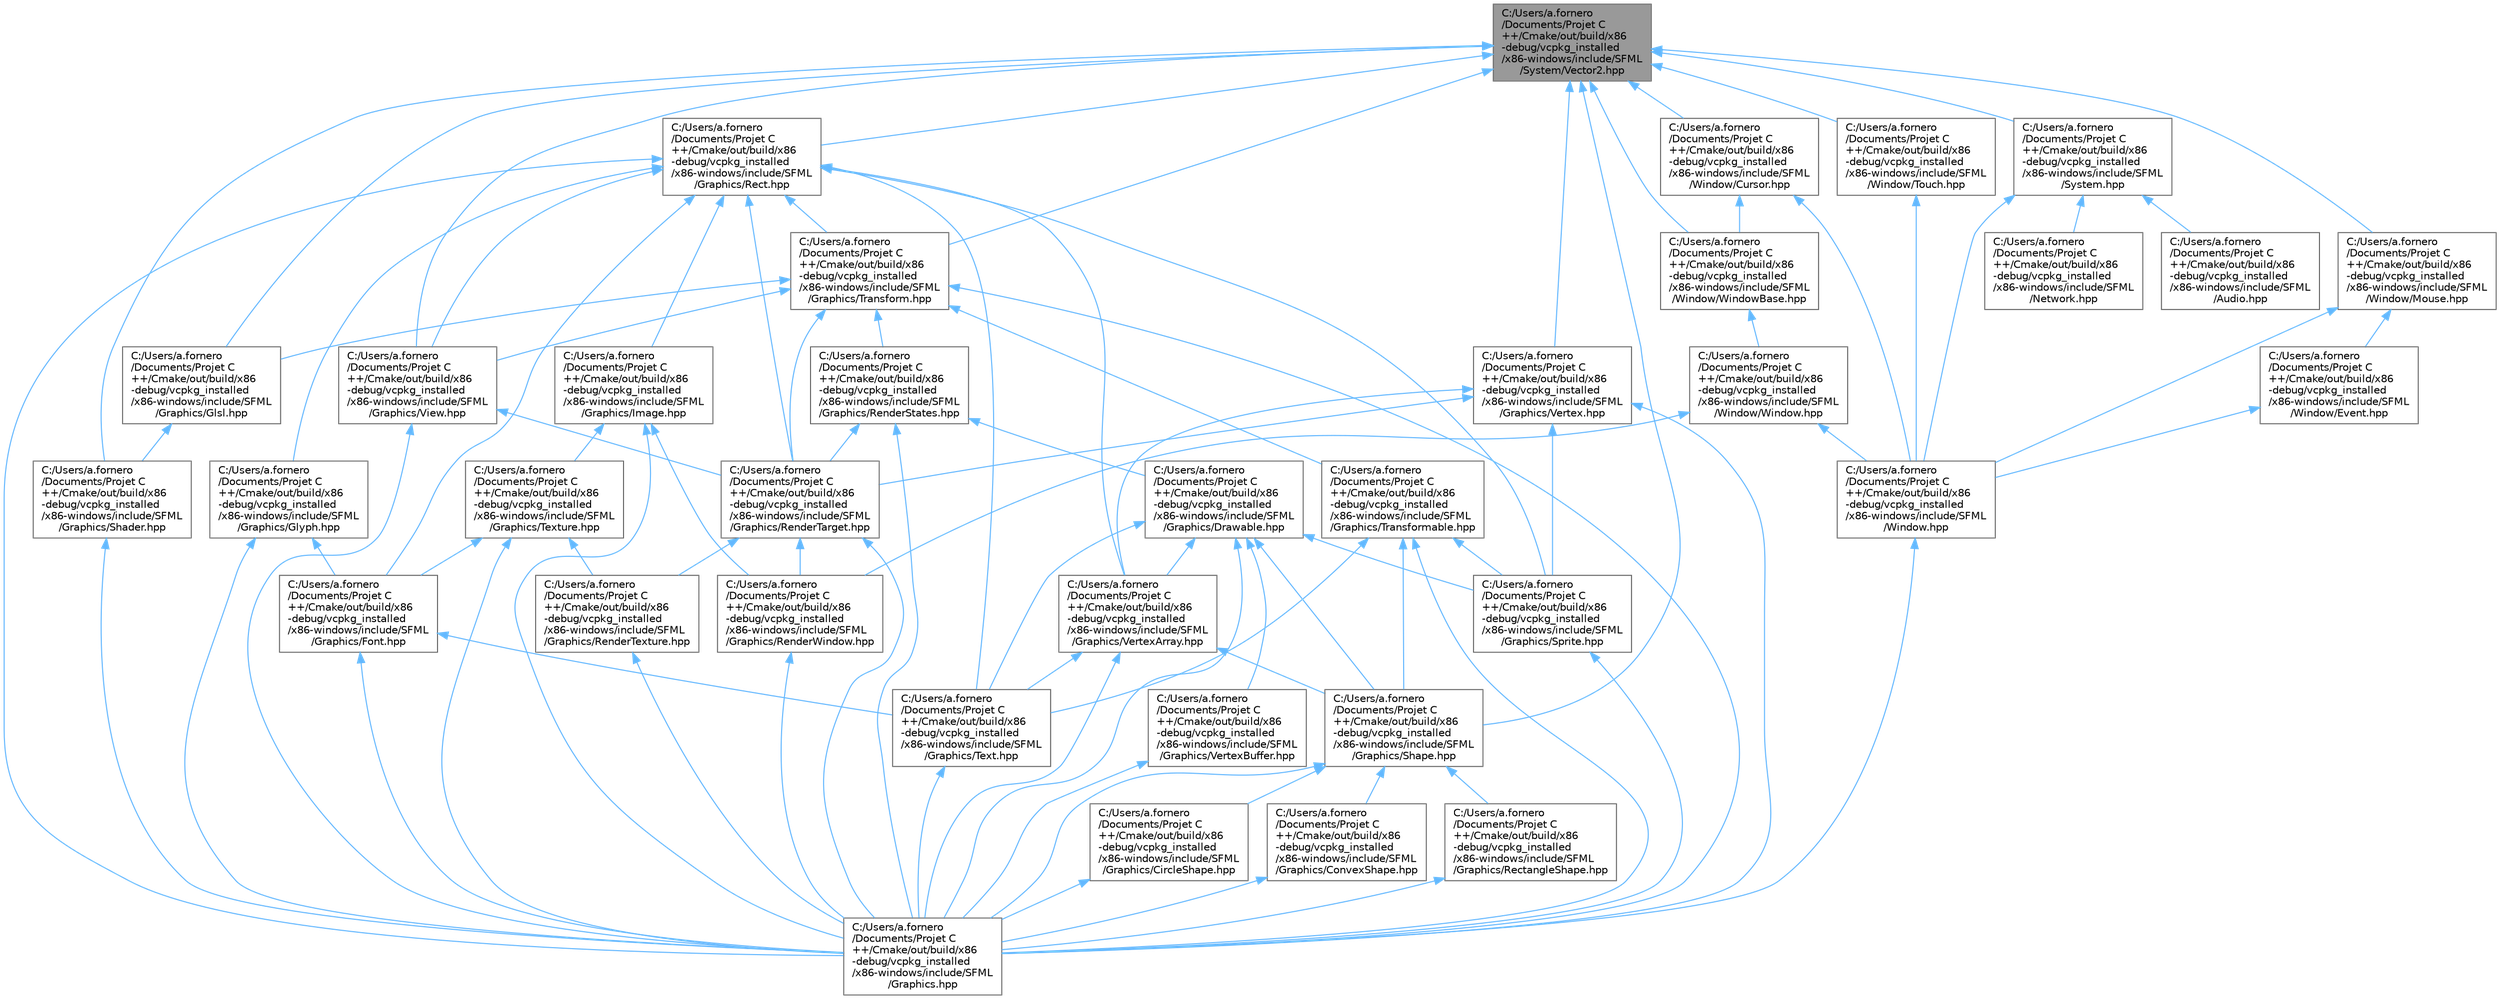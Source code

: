 digraph "C:/Users/a.fornero/Documents/Projet C++/Cmake/out/build/x86-debug/vcpkg_installed/x86-windows/include/SFML/System/Vector2.hpp"
{
 // LATEX_PDF_SIZE
  bgcolor="transparent";
  edge [fontname=Helvetica,fontsize=10,labelfontname=Helvetica,labelfontsize=10];
  node [fontname=Helvetica,fontsize=10,shape=box,height=0.2,width=0.4];
  Node1 [id="Node000001",label="C:/Users/a.fornero\l/Documents/Projet C\l++/Cmake/out/build/x86\l-debug/vcpkg_installed\l/x86-windows/include/SFML\l/System/Vector2.hpp",height=0.2,width=0.4,color="gray40", fillcolor="grey60", style="filled", fontcolor="black",tooltip=" "];
  Node1 -> Node2 [id="edge1_Node000001_Node000002",dir="back",color="steelblue1",style="solid",tooltip=" "];
  Node2 [id="Node000002",label="C:/Users/a.fornero\l/Documents/Projet C\l++/Cmake/out/build/x86\l-debug/vcpkg_installed\l/x86-windows/include/SFML\l/Graphics/Glsl.hpp",height=0.2,width=0.4,color="grey40", fillcolor="white", style="filled",URL="$_glsl_8hpp.html",tooltip=" "];
  Node2 -> Node3 [id="edge2_Node000002_Node000003",dir="back",color="steelblue1",style="solid",tooltip=" "];
  Node3 [id="Node000003",label="C:/Users/a.fornero\l/Documents/Projet C\l++/Cmake/out/build/x86\l-debug/vcpkg_installed\l/x86-windows/include/SFML\l/Graphics/Shader.hpp",height=0.2,width=0.4,color="grey40", fillcolor="white", style="filled",URL="$_shader_8hpp.html",tooltip=" "];
  Node3 -> Node4 [id="edge3_Node000003_Node000004",dir="back",color="steelblue1",style="solid",tooltip=" "];
  Node4 [id="Node000004",label="C:/Users/a.fornero\l/Documents/Projet C\l++/Cmake/out/build/x86\l-debug/vcpkg_installed\l/x86-windows/include/SFML\l/Graphics.hpp",height=0.2,width=0.4,color="grey40", fillcolor="white", style="filled",URL="$_graphics_8hpp.html",tooltip=" "];
  Node1 -> Node5 [id="edge4_Node000001_Node000005",dir="back",color="steelblue1",style="solid",tooltip=" "];
  Node5 [id="Node000005",label="C:/Users/a.fornero\l/Documents/Projet C\l++/Cmake/out/build/x86\l-debug/vcpkg_installed\l/x86-windows/include/SFML\l/Graphics/Rect.hpp",height=0.2,width=0.4,color="grey40", fillcolor="white", style="filled",URL="$_rect_8hpp.html",tooltip=" "];
  Node5 -> Node4 [id="edge5_Node000005_Node000004",dir="back",color="steelblue1",style="solid",tooltip=" "];
  Node5 -> Node6 [id="edge6_Node000005_Node000006",dir="back",color="steelblue1",style="solid",tooltip=" "];
  Node6 [id="Node000006",label="C:/Users/a.fornero\l/Documents/Projet C\l++/Cmake/out/build/x86\l-debug/vcpkg_installed\l/x86-windows/include/SFML\l/Graphics/Font.hpp",height=0.2,width=0.4,color="grey40", fillcolor="white", style="filled",URL="$_font_8hpp.html",tooltip=" "];
  Node6 -> Node4 [id="edge7_Node000006_Node000004",dir="back",color="steelblue1",style="solid",tooltip=" "];
  Node6 -> Node7 [id="edge8_Node000006_Node000007",dir="back",color="steelblue1",style="solid",tooltip=" "];
  Node7 [id="Node000007",label="C:/Users/a.fornero\l/Documents/Projet C\l++/Cmake/out/build/x86\l-debug/vcpkg_installed\l/x86-windows/include/SFML\l/Graphics/Text.hpp",height=0.2,width=0.4,color="grey40", fillcolor="white", style="filled",URL="$_text_8hpp.html",tooltip=" "];
  Node7 -> Node4 [id="edge9_Node000007_Node000004",dir="back",color="steelblue1",style="solid",tooltip=" "];
  Node5 -> Node8 [id="edge10_Node000005_Node000008",dir="back",color="steelblue1",style="solid",tooltip=" "];
  Node8 [id="Node000008",label="C:/Users/a.fornero\l/Documents/Projet C\l++/Cmake/out/build/x86\l-debug/vcpkg_installed\l/x86-windows/include/SFML\l/Graphics/Glyph.hpp",height=0.2,width=0.4,color="grey40", fillcolor="white", style="filled",URL="$_glyph_8hpp.html",tooltip=" "];
  Node8 -> Node4 [id="edge11_Node000008_Node000004",dir="back",color="steelblue1",style="solid",tooltip=" "];
  Node8 -> Node6 [id="edge12_Node000008_Node000006",dir="back",color="steelblue1",style="solid",tooltip=" "];
  Node5 -> Node9 [id="edge13_Node000005_Node000009",dir="back",color="steelblue1",style="solid",tooltip=" "];
  Node9 [id="Node000009",label="C:/Users/a.fornero\l/Documents/Projet C\l++/Cmake/out/build/x86\l-debug/vcpkg_installed\l/x86-windows/include/SFML\l/Graphics/Image.hpp",height=0.2,width=0.4,color="grey40", fillcolor="white", style="filled",URL="$_image_8hpp.html",tooltip=" "];
  Node9 -> Node4 [id="edge14_Node000009_Node000004",dir="back",color="steelblue1",style="solid",tooltip=" "];
  Node9 -> Node10 [id="edge15_Node000009_Node000010",dir="back",color="steelblue1",style="solid",tooltip=" "];
  Node10 [id="Node000010",label="C:/Users/a.fornero\l/Documents/Projet C\l++/Cmake/out/build/x86\l-debug/vcpkg_installed\l/x86-windows/include/SFML\l/Graphics/RenderWindow.hpp",height=0.2,width=0.4,color="grey40", fillcolor="white", style="filled",URL="$_render_window_8hpp.html",tooltip=" "];
  Node10 -> Node4 [id="edge16_Node000010_Node000004",dir="back",color="steelblue1",style="solid",tooltip=" "];
  Node9 -> Node11 [id="edge17_Node000009_Node000011",dir="back",color="steelblue1",style="solid",tooltip=" "];
  Node11 [id="Node000011",label="C:/Users/a.fornero\l/Documents/Projet C\l++/Cmake/out/build/x86\l-debug/vcpkg_installed\l/x86-windows/include/SFML\l/Graphics/Texture.hpp",height=0.2,width=0.4,color="grey40", fillcolor="white", style="filled",URL="$_texture_8hpp.html",tooltip=" "];
  Node11 -> Node4 [id="edge18_Node000011_Node000004",dir="back",color="steelblue1",style="solid",tooltip=" "];
  Node11 -> Node6 [id="edge19_Node000011_Node000006",dir="back",color="steelblue1",style="solid",tooltip=" "];
  Node11 -> Node12 [id="edge20_Node000011_Node000012",dir="back",color="steelblue1",style="solid",tooltip=" "];
  Node12 [id="Node000012",label="C:/Users/a.fornero\l/Documents/Projet C\l++/Cmake/out/build/x86\l-debug/vcpkg_installed\l/x86-windows/include/SFML\l/Graphics/RenderTexture.hpp",height=0.2,width=0.4,color="grey40", fillcolor="white", style="filled",URL="$_render_texture_8hpp.html",tooltip=" "];
  Node12 -> Node4 [id="edge21_Node000012_Node000004",dir="back",color="steelblue1",style="solid",tooltip=" "];
  Node5 -> Node13 [id="edge22_Node000005_Node000013",dir="back",color="steelblue1",style="solid",tooltip=" "];
  Node13 [id="Node000013",label="C:/Users/a.fornero\l/Documents/Projet C\l++/Cmake/out/build/x86\l-debug/vcpkg_installed\l/x86-windows/include/SFML\l/Graphics/RenderTarget.hpp",height=0.2,width=0.4,color="grey40", fillcolor="white", style="filled",URL="$_render_target_8hpp.html",tooltip=" "];
  Node13 -> Node4 [id="edge23_Node000013_Node000004",dir="back",color="steelblue1",style="solid",tooltip=" "];
  Node13 -> Node12 [id="edge24_Node000013_Node000012",dir="back",color="steelblue1",style="solid",tooltip=" "];
  Node13 -> Node10 [id="edge25_Node000013_Node000010",dir="back",color="steelblue1",style="solid",tooltip=" "];
  Node5 -> Node14 [id="edge26_Node000005_Node000014",dir="back",color="steelblue1",style="solid",tooltip=" "];
  Node14 [id="Node000014",label="C:/Users/a.fornero\l/Documents/Projet C\l++/Cmake/out/build/x86\l-debug/vcpkg_installed\l/x86-windows/include/SFML\l/Graphics/Sprite.hpp",height=0.2,width=0.4,color="grey40", fillcolor="white", style="filled",URL="$_sprite_8hpp.html",tooltip=" "];
  Node14 -> Node4 [id="edge27_Node000014_Node000004",dir="back",color="steelblue1",style="solid",tooltip=" "];
  Node5 -> Node7 [id="edge28_Node000005_Node000007",dir="back",color="steelblue1",style="solid",tooltip=" "];
  Node5 -> Node15 [id="edge29_Node000005_Node000015",dir="back",color="steelblue1",style="solid",tooltip=" "];
  Node15 [id="Node000015",label="C:/Users/a.fornero\l/Documents/Projet C\l++/Cmake/out/build/x86\l-debug/vcpkg_installed\l/x86-windows/include/SFML\l/Graphics/Transform.hpp",height=0.2,width=0.4,color="grey40", fillcolor="white", style="filled",URL="$_transform_8hpp.html",tooltip=" "];
  Node15 -> Node4 [id="edge30_Node000015_Node000004",dir="back",color="steelblue1",style="solid",tooltip=" "];
  Node15 -> Node2 [id="edge31_Node000015_Node000002",dir="back",color="steelblue1",style="solid",tooltip=" "];
  Node15 -> Node16 [id="edge32_Node000015_Node000016",dir="back",color="steelblue1",style="solid",tooltip=" "];
  Node16 [id="Node000016",label="C:/Users/a.fornero\l/Documents/Projet C\l++/Cmake/out/build/x86\l-debug/vcpkg_installed\l/x86-windows/include/SFML\l/Graphics/RenderStates.hpp",height=0.2,width=0.4,color="grey40", fillcolor="white", style="filled",URL="$_render_states_8hpp.html",tooltip=" "];
  Node16 -> Node4 [id="edge33_Node000016_Node000004",dir="back",color="steelblue1",style="solid",tooltip=" "];
  Node16 -> Node17 [id="edge34_Node000016_Node000017",dir="back",color="steelblue1",style="solid",tooltip=" "];
  Node17 [id="Node000017",label="C:/Users/a.fornero\l/Documents/Projet C\l++/Cmake/out/build/x86\l-debug/vcpkg_installed\l/x86-windows/include/SFML\l/Graphics/Drawable.hpp",height=0.2,width=0.4,color="grey40", fillcolor="white", style="filled",URL="$_drawable_8hpp.html",tooltip=" "];
  Node17 -> Node4 [id="edge35_Node000017_Node000004",dir="back",color="steelblue1",style="solid",tooltip=" "];
  Node17 -> Node18 [id="edge36_Node000017_Node000018",dir="back",color="steelblue1",style="solid",tooltip=" "];
  Node18 [id="Node000018",label="C:/Users/a.fornero\l/Documents/Projet C\l++/Cmake/out/build/x86\l-debug/vcpkg_installed\l/x86-windows/include/SFML\l/Graphics/Shape.hpp",height=0.2,width=0.4,color="grey40", fillcolor="white", style="filled",URL="$_shape_8hpp.html",tooltip=" "];
  Node18 -> Node4 [id="edge37_Node000018_Node000004",dir="back",color="steelblue1",style="solid",tooltip=" "];
  Node18 -> Node19 [id="edge38_Node000018_Node000019",dir="back",color="steelblue1",style="solid",tooltip=" "];
  Node19 [id="Node000019",label="C:/Users/a.fornero\l/Documents/Projet C\l++/Cmake/out/build/x86\l-debug/vcpkg_installed\l/x86-windows/include/SFML\l/Graphics/CircleShape.hpp",height=0.2,width=0.4,color="grey40", fillcolor="white", style="filled",URL="$_circle_shape_8hpp.html",tooltip=" "];
  Node19 -> Node4 [id="edge39_Node000019_Node000004",dir="back",color="steelblue1",style="solid",tooltip=" "];
  Node18 -> Node20 [id="edge40_Node000018_Node000020",dir="back",color="steelblue1",style="solid",tooltip=" "];
  Node20 [id="Node000020",label="C:/Users/a.fornero\l/Documents/Projet C\l++/Cmake/out/build/x86\l-debug/vcpkg_installed\l/x86-windows/include/SFML\l/Graphics/ConvexShape.hpp",height=0.2,width=0.4,color="grey40", fillcolor="white", style="filled",URL="$_convex_shape_8hpp.html",tooltip=" "];
  Node20 -> Node4 [id="edge41_Node000020_Node000004",dir="back",color="steelblue1",style="solid",tooltip=" "];
  Node18 -> Node21 [id="edge42_Node000018_Node000021",dir="back",color="steelblue1",style="solid",tooltip=" "];
  Node21 [id="Node000021",label="C:/Users/a.fornero\l/Documents/Projet C\l++/Cmake/out/build/x86\l-debug/vcpkg_installed\l/x86-windows/include/SFML\l/Graphics/RectangleShape.hpp",height=0.2,width=0.4,color="grey40", fillcolor="white", style="filled",URL="$_rectangle_shape_8hpp.html",tooltip=" "];
  Node21 -> Node4 [id="edge43_Node000021_Node000004",dir="back",color="steelblue1",style="solid",tooltip=" "];
  Node17 -> Node14 [id="edge44_Node000017_Node000014",dir="back",color="steelblue1",style="solid",tooltip=" "];
  Node17 -> Node7 [id="edge45_Node000017_Node000007",dir="back",color="steelblue1",style="solid",tooltip=" "];
  Node17 -> Node22 [id="edge46_Node000017_Node000022",dir="back",color="steelblue1",style="solid",tooltip=" "];
  Node22 [id="Node000022",label="C:/Users/a.fornero\l/Documents/Projet C\l++/Cmake/out/build/x86\l-debug/vcpkg_installed\l/x86-windows/include/SFML\l/Graphics/VertexArray.hpp",height=0.2,width=0.4,color="grey40", fillcolor="white", style="filled",URL="$_vertex_array_8hpp.html",tooltip=" "];
  Node22 -> Node4 [id="edge47_Node000022_Node000004",dir="back",color="steelblue1",style="solid",tooltip=" "];
  Node22 -> Node18 [id="edge48_Node000022_Node000018",dir="back",color="steelblue1",style="solid",tooltip=" "];
  Node22 -> Node7 [id="edge49_Node000022_Node000007",dir="back",color="steelblue1",style="solid",tooltip=" "];
  Node17 -> Node23 [id="edge50_Node000017_Node000023",dir="back",color="steelblue1",style="solid",tooltip=" "];
  Node23 [id="Node000023",label="C:/Users/a.fornero\l/Documents/Projet C\l++/Cmake/out/build/x86\l-debug/vcpkg_installed\l/x86-windows/include/SFML\l/Graphics/VertexBuffer.hpp",height=0.2,width=0.4,color="grey40", fillcolor="white", style="filled",URL="$_vertex_buffer_8hpp.html",tooltip=" "];
  Node23 -> Node4 [id="edge51_Node000023_Node000004",dir="back",color="steelblue1",style="solid",tooltip=" "];
  Node16 -> Node13 [id="edge52_Node000016_Node000013",dir="back",color="steelblue1",style="solid",tooltip=" "];
  Node15 -> Node13 [id="edge53_Node000015_Node000013",dir="back",color="steelblue1",style="solid",tooltip=" "];
  Node15 -> Node24 [id="edge54_Node000015_Node000024",dir="back",color="steelblue1",style="solid",tooltip=" "];
  Node24 [id="Node000024",label="C:/Users/a.fornero\l/Documents/Projet C\l++/Cmake/out/build/x86\l-debug/vcpkg_installed\l/x86-windows/include/SFML\l/Graphics/Transformable.hpp",height=0.2,width=0.4,color="grey40", fillcolor="white", style="filled",URL="$_transformable_8hpp.html",tooltip=" "];
  Node24 -> Node4 [id="edge55_Node000024_Node000004",dir="back",color="steelblue1",style="solid",tooltip=" "];
  Node24 -> Node18 [id="edge56_Node000024_Node000018",dir="back",color="steelblue1",style="solid",tooltip=" "];
  Node24 -> Node14 [id="edge57_Node000024_Node000014",dir="back",color="steelblue1",style="solid",tooltip=" "];
  Node24 -> Node7 [id="edge58_Node000024_Node000007",dir="back",color="steelblue1",style="solid",tooltip=" "];
  Node15 -> Node25 [id="edge59_Node000015_Node000025",dir="back",color="steelblue1",style="solid",tooltip=" "];
  Node25 [id="Node000025",label="C:/Users/a.fornero\l/Documents/Projet C\l++/Cmake/out/build/x86\l-debug/vcpkg_installed\l/x86-windows/include/SFML\l/Graphics/View.hpp",height=0.2,width=0.4,color="grey40", fillcolor="white", style="filled",URL="$_view_8hpp.html",tooltip=" "];
  Node25 -> Node4 [id="edge60_Node000025_Node000004",dir="back",color="steelblue1",style="solid",tooltip=" "];
  Node25 -> Node13 [id="edge61_Node000025_Node000013",dir="back",color="steelblue1",style="solid",tooltip=" "];
  Node5 -> Node22 [id="edge62_Node000005_Node000022",dir="back",color="steelblue1",style="solid",tooltip=" "];
  Node5 -> Node25 [id="edge63_Node000005_Node000025",dir="back",color="steelblue1",style="solid",tooltip=" "];
  Node1 -> Node3 [id="edge64_Node000001_Node000003",dir="back",color="steelblue1",style="solid",tooltip=" "];
  Node1 -> Node18 [id="edge65_Node000001_Node000018",dir="back",color="steelblue1",style="solid",tooltip=" "];
  Node1 -> Node15 [id="edge66_Node000001_Node000015",dir="back",color="steelblue1",style="solid",tooltip=" "];
  Node1 -> Node26 [id="edge67_Node000001_Node000026",dir="back",color="steelblue1",style="solid",tooltip=" "];
  Node26 [id="Node000026",label="C:/Users/a.fornero\l/Documents/Projet C\l++/Cmake/out/build/x86\l-debug/vcpkg_installed\l/x86-windows/include/SFML\l/Graphics/Vertex.hpp",height=0.2,width=0.4,color="grey40", fillcolor="white", style="filled",URL="$_vertex_8hpp.html",tooltip=" "];
  Node26 -> Node4 [id="edge68_Node000026_Node000004",dir="back",color="steelblue1",style="solid",tooltip=" "];
  Node26 -> Node13 [id="edge69_Node000026_Node000013",dir="back",color="steelblue1",style="solid",tooltip=" "];
  Node26 -> Node14 [id="edge70_Node000026_Node000014",dir="back",color="steelblue1",style="solid",tooltip=" "];
  Node26 -> Node22 [id="edge71_Node000026_Node000022",dir="back",color="steelblue1",style="solid",tooltip=" "];
  Node1 -> Node25 [id="edge72_Node000001_Node000025",dir="back",color="steelblue1",style="solid",tooltip=" "];
  Node1 -> Node27 [id="edge73_Node000001_Node000027",dir="back",color="steelblue1",style="solid",tooltip=" "];
  Node27 [id="Node000027",label="C:/Users/a.fornero\l/Documents/Projet C\l++/Cmake/out/build/x86\l-debug/vcpkg_installed\l/x86-windows/include/SFML\l/System.hpp",height=0.2,width=0.4,color="grey40", fillcolor="white", style="filled",URL="$_system_8hpp.html",tooltip=" "];
  Node27 -> Node28 [id="edge74_Node000027_Node000028",dir="back",color="steelblue1",style="solid",tooltip=" "];
  Node28 [id="Node000028",label="C:/Users/a.fornero\l/Documents/Projet C\l++/Cmake/out/build/x86\l-debug/vcpkg_installed\l/x86-windows/include/SFML\l/Audio.hpp",height=0.2,width=0.4,color="grey40", fillcolor="white", style="filled",URL="$_audio_8hpp.html",tooltip=" "];
  Node27 -> Node29 [id="edge75_Node000027_Node000029",dir="back",color="steelblue1",style="solid",tooltip=" "];
  Node29 [id="Node000029",label="C:/Users/a.fornero\l/Documents/Projet C\l++/Cmake/out/build/x86\l-debug/vcpkg_installed\l/x86-windows/include/SFML\l/Network.hpp",height=0.2,width=0.4,color="grey40", fillcolor="white", style="filled",URL="$_network_8hpp.html",tooltip=" "];
  Node27 -> Node30 [id="edge76_Node000027_Node000030",dir="back",color="steelblue1",style="solid",tooltip=" "];
  Node30 [id="Node000030",label="C:/Users/a.fornero\l/Documents/Projet C\l++/Cmake/out/build/x86\l-debug/vcpkg_installed\l/x86-windows/include/SFML\l/Window.hpp",height=0.2,width=0.4,color="grey40", fillcolor="white", style="filled",URL="$_window_8hpp.html",tooltip=" "];
  Node30 -> Node4 [id="edge77_Node000030_Node000004",dir="back",color="steelblue1",style="solid",tooltip=" "];
  Node1 -> Node31 [id="edge78_Node000001_Node000031",dir="back",color="steelblue1",style="solid",tooltip=" "];
  Node31 [id="Node000031",label="C:/Users/a.fornero\l/Documents/Projet C\l++/Cmake/out/build/x86\l-debug/vcpkg_installed\l/x86-windows/include/SFML\l/Window/Cursor.hpp",height=0.2,width=0.4,color="grey40", fillcolor="white", style="filled",URL="$_cursor_8hpp.html",tooltip=" "];
  Node31 -> Node30 [id="edge79_Node000031_Node000030",dir="back",color="steelblue1",style="solid",tooltip=" "];
  Node31 -> Node32 [id="edge80_Node000031_Node000032",dir="back",color="steelblue1",style="solid",tooltip=" "];
  Node32 [id="Node000032",label="C:/Users/a.fornero\l/Documents/Projet C\l++/Cmake/out/build/x86\l-debug/vcpkg_installed\l/x86-windows/include/SFML\l/Window/WindowBase.hpp",height=0.2,width=0.4,color="grey40", fillcolor="white", style="filled",URL="$_window_base_8hpp.html",tooltip=" "];
  Node32 -> Node33 [id="edge81_Node000032_Node000033",dir="back",color="steelblue1",style="solid",tooltip=" "];
  Node33 [id="Node000033",label="C:/Users/a.fornero\l/Documents/Projet C\l++/Cmake/out/build/x86\l-debug/vcpkg_installed\l/x86-windows/include/SFML\l/Window/Window.hpp",height=0.2,width=0.4,color="grey40", fillcolor="white", style="filled",URL="$_window_2_window_8hpp.html",tooltip=" "];
  Node33 -> Node10 [id="edge82_Node000033_Node000010",dir="back",color="steelblue1",style="solid",tooltip=" "];
  Node33 -> Node30 [id="edge83_Node000033_Node000030",dir="back",color="steelblue1",style="solid",tooltip=" "];
  Node1 -> Node34 [id="edge84_Node000001_Node000034",dir="back",color="steelblue1",style="solid",tooltip=" "];
  Node34 [id="Node000034",label="C:/Users/a.fornero\l/Documents/Projet C\l++/Cmake/out/build/x86\l-debug/vcpkg_installed\l/x86-windows/include/SFML\l/Window/Mouse.hpp",height=0.2,width=0.4,color="grey40", fillcolor="white", style="filled",URL="$_mouse_8hpp.html",tooltip=" "];
  Node34 -> Node30 [id="edge85_Node000034_Node000030",dir="back",color="steelblue1",style="solid",tooltip=" "];
  Node34 -> Node35 [id="edge86_Node000034_Node000035",dir="back",color="steelblue1",style="solid",tooltip=" "];
  Node35 [id="Node000035",label="C:/Users/a.fornero\l/Documents/Projet C\l++/Cmake/out/build/x86\l-debug/vcpkg_installed\l/x86-windows/include/SFML\l/Window/Event.hpp",height=0.2,width=0.4,color="grey40", fillcolor="white", style="filled",URL="$_event_8hpp.html",tooltip=" "];
  Node35 -> Node30 [id="edge87_Node000035_Node000030",dir="back",color="steelblue1",style="solid",tooltip=" "];
  Node1 -> Node36 [id="edge88_Node000001_Node000036",dir="back",color="steelblue1",style="solid",tooltip=" "];
  Node36 [id="Node000036",label="C:/Users/a.fornero\l/Documents/Projet C\l++/Cmake/out/build/x86\l-debug/vcpkg_installed\l/x86-windows/include/SFML\l/Window/Touch.hpp",height=0.2,width=0.4,color="grey40", fillcolor="white", style="filled",URL="$_touch_8hpp.html",tooltip=" "];
  Node36 -> Node30 [id="edge89_Node000036_Node000030",dir="back",color="steelblue1",style="solid",tooltip=" "];
  Node1 -> Node32 [id="edge90_Node000001_Node000032",dir="back",color="steelblue1",style="solid",tooltip=" "];
}

